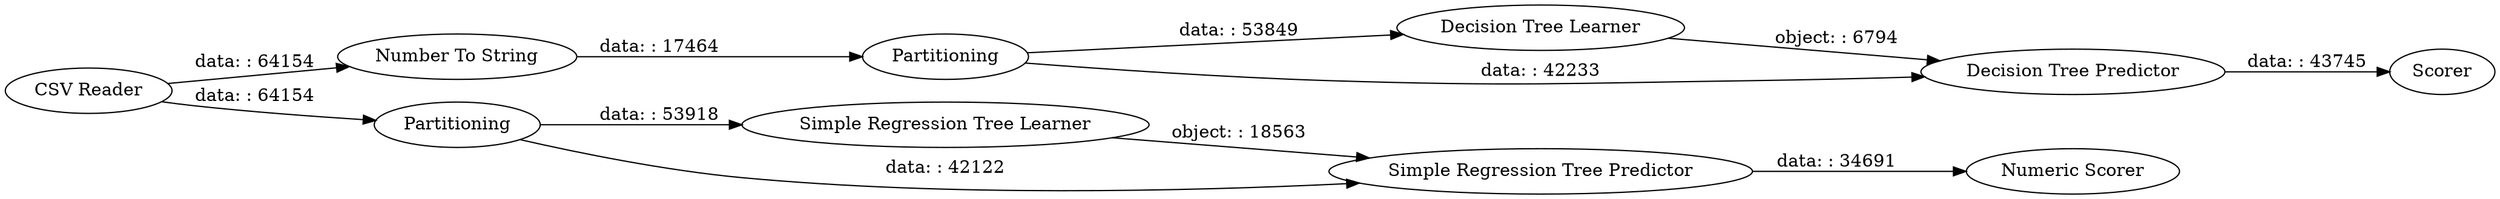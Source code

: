 digraph {
	"566701651659497315_8" [label="Decision Tree Learner"]
	"566701651659497315_2" [label="Simple Regression Tree Learner"]
	"566701651659497315_3" [label="Simple Regression Tree Predictor"]
	"566701651659497315_10" [label="Number To String"]
	"566701651659497315_4" [label=Partitioning]
	"566701651659497315_12" [label=Partitioning]
	"566701651659497315_9" [label="Decision Tree Predictor"]
	"566701651659497315_5" [label="Numeric Scorer"]
	"566701651659497315_1" [label="CSV Reader"]
	"566701651659497315_11" [label=Scorer]
	"566701651659497315_10" -> "566701651659497315_12" [label="data: : 17464"]
	"566701651659497315_3" -> "566701651659497315_5" [label="data: : 34691"]
	"566701651659497315_8" -> "566701651659497315_9" [label="object: : 6794"]
	"566701651659497315_4" -> "566701651659497315_3" [label="data: : 42122"]
	"566701651659497315_2" -> "566701651659497315_3" [label="object: : 18563"]
	"566701651659497315_4" -> "566701651659497315_2" [label="data: : 53918"]
	"566701651659497315_1" -> "566701651659497315_10" [label="data: : 64154"]
	"566701651659497315_12" -> "566701651659497315_8" [label="data: : 53849"]
	"566701651659497315_1" -> "566701651659497315_4" [label="data: : 64154"]
	"566701651659497315_12" -> "566701651659497315_9" [label="data: : 42233"]
	"566701651659497315_9" -> "566701651659497315_11" [label="data: : 43745"]
	rankdir=LR
}
